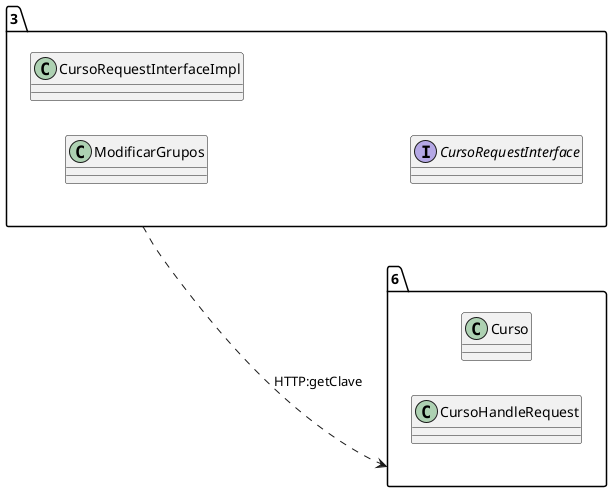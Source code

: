 @startuml 
allow_mixing
left to right direction
package "3"{
class ModificarGrupos
class CursoRequestInterfaceImpl
interface CursoRequestInterface

}
package "6"{
class Curso
class CursoHandleRequest

}
"3" ..> "6":HTTP:getClave
@enduml